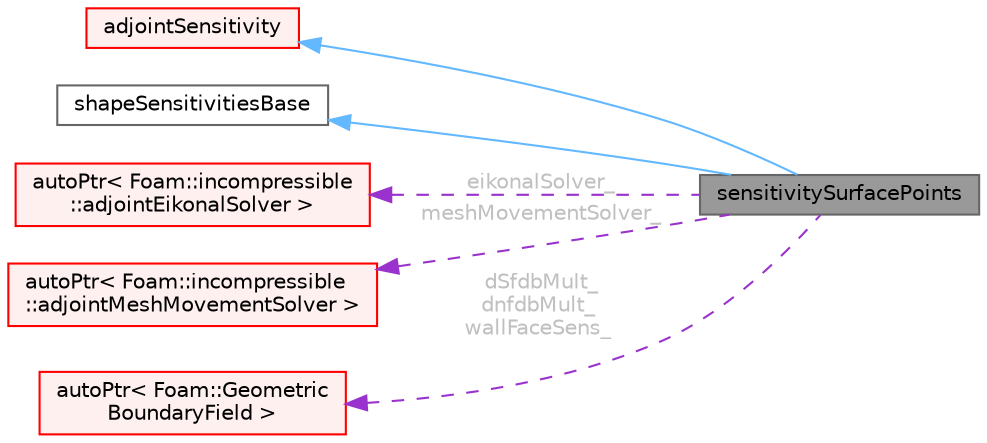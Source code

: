 digraph "sensitivitySurfacePoints"
{
 // LATEX_PDF_SIZE
  bgcolor="transparent";
  edge [fontname=Helvetica,fontsize=10,labelfontname=Helvetica,labelfontsize=10];
  node [fontname=Helvetica,fontsize=10,shape=box,height=0.2,width=0.4];
  rankdir="LR";
  Node1 [id="Node000001",label="sensitivitySurfacePoints",height=0.2,width=0.4,color="gray40", fillcolor="grey60", style="filled", fontcolor="black",tooltip="Calculation of adjoint based sensitivities at wall points."];
  Node2 -> Node1 [id="edge1_Node000001_Node000002",dir="back",color="steelblue1",style="solid",tooltip=" "];
  Node2 [id="Node000002",label="adjointSensitivity",height=0.2,width=0.4,color="red", fillcolor="#FFF0F0", style="filled",URL="$classFoam_1_1incompressible_1_1adjointSensitivity.html",tooltip="Abstract base class for adjoint-based sensitivities in incompressible flows."];
  Node84 -> Node1 [id="edge2_Node000001_Node000084",dir="back",color="steelblue1",style="solid",tooltip=" "];
  Node84 [id="Node000084",label="shapeSensitivitiesBase",height=0.2,width=0.4,color="gray40", fillcolor="white", style="filled",URL="$classFoam_1_1incompressible_1_1shapeSensitivitiesBase.html",tooltip="Base class supporting shape sensitivity derivatives for incompressible flows."];
  Node85 -> Node1 [id="edge3_Node000001_Node000085",dir="back",color="darkorchid3",style="dashed",tooltip=" ",label=" eikonalSolver_",fontcolor="grey" ];
  Node85 [id="Node000085",label="autoPtr\< Foam::incompressible\l::adjointEikonalSolver \>",height=0.2,width=0.4,color="red", fillcolor="#FFF0F0", style="filled",URL="$classFoam_1_1autoPtr.html",tooltip=" "];
  Node86 -> Node1 [id="edge4_Node000001_Node000086",dir="back",color="darkorchid3",style="dashed",tooltip=" ",label=" meshMovementSolver_",fontcolor="grey" ];
  Node86 [id="Node000086",label="autoPtr\< Foam::incompressible\l::adjointMeshMovementSolver \>",height=0.2,width=0.4,color="red", fillcolor="#FFF0F0", style="filled",URL="$classFoam_1_1autoPtr.html",tooltip=" "];
  Node87 -> Node1 [id="edge5_Node000001_Node000087",dir="back",color="darkorchid3",style="dashed",tooltip=" ",label=" dSfdbMult_\ndnfdbMult_\nwallFaceSens_",fontcolor="grey" ];
  Node87 [id="Node000087",label="autoPtr\< Foam::Geometric\lBoundaryField \>",height=0.2,width=0.4,color="red", fillcolor="#FFF0F0", style="filled",URL="$classFoam_1_1autoPtr.html",tooltip=" "];
}
